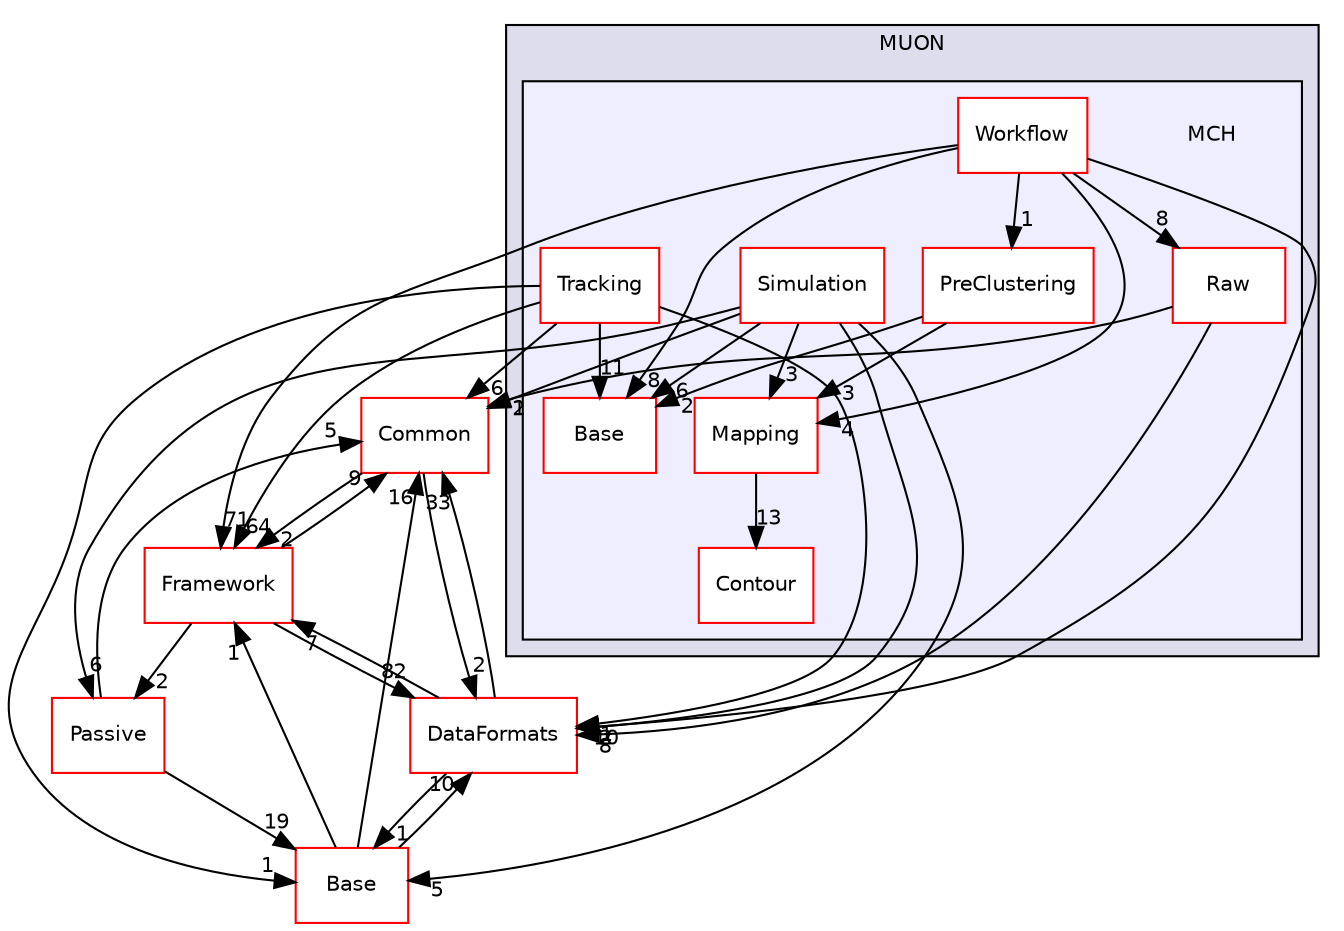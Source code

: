 digraph "/home/travis/build/AliceO2Group/AliceO2/Detectors/MUON/MCH" {
  bgcolor=transparent;
  compound=true
  node [ fontsize="10", fontname="Helvetica"];
  edge [ labelfontsize="10", labelfontname="Helvetica"];
  subgraph clusterdir_1cc233fd3b1202b9dad36810b41b97af {
    graph [ bgcolor="#ddddee", pencolor="black", label="MUON" fontname="Helvetica", fontsize="10", URL="dir_1cc233fd3b1202b9dad36810b41b97af.html"]
  subgraph clusterdir_061f7088060f41729027f6c2fce0273e {
    graph [ bgcolor="#eeeeff", pencolor="black", label="" URL="dir_061f7088060f41729027f6c2fce0273e.html"];
    dir_061f7088060f41729027f6c2fce0273e [shape=plaintext label="MCH"];
    dir_1155c84989a046e7de4bf0156dc4b34c [shape=box label="Base" color="red" fillcolor="white" style="filled" URL="dir_1155c84989a046e7de4bf0156dc4b34c.html"];
    dir_f53aaea7b1f4a3d2e21e52645ea2576d [shape=box label="Contour" color="red" fillcolor="white" style="filled" URL="dir_f53aaea7b1f4a3d2e21e52645ea2576d.html"];
    dir_b098e3604916eca5f90f2bb1c75b7880 [shape=box label="Mapping" color="red" fillcolor="white" style="filled" URL="dir_b098e3604916eca5f90f2bb1c75b7880.html"];
    dir_6229e1f1a243f5ed3f0013dfa4f13deb [shape=box label="PreClustering" color="red" fillcolor="white" style="filled" URL="dir_6229e1f1a243f5ed3f0013dfa4f13deb.html"];
    dir_f8de85f281636d081fd2e7e06b0134d2 [shape=box label="Raw" color="red" fillcolor="white" style="filled" URL="dir_f8de85f281636d081fd2e7e06b0134d2.html"];
    dir_e4cb5181a3c884468a78a261ced84e7b [shape=box label="Simulation" color="red" fillcolor="white" style="filled" URL="dir_e4cb5181a3c884468a78a261ced84e7b.html"];
    dir_09445408fa345a18838fb91740d089d0 [shape=box label="Tracking" color="red" fillcolor="white" style="filled" URL="dir_09445408fa345a18838fb91740d089d0.html"];
    dir_04ece05d7c7fe751e39bd0511b9068fc [shape=box label="Workflow" color="red" fillcolor="white" style="filled" URL="dir_04ece05d7c7fe751e39bd0511b9068fc.html"];
  }
  }
  dir_4ab6b4cc6a7edbff49100e9123df213f [shape=box label="Common" color="red" URL="dir_4ab6b4cc6a7edbff49100e9123df213f.html"];
  dir_37c90836491b695b472bf98d1be8336b [shape=box label="Base" color="red" URL="dir_37c90836491b695b472bf98d1be8336b.html"];
  dir_f01815b857f9009bea48e2cb39492245 [shape=box label="Passive" color="red" URL="dir_f01815b857f9009bea48e2cb39492245.html"];
  dir_bcbb2cf9a3d3d83e5515c82071a07177 [shape=box label="Framework" color="red" URL="dir_bcbb2cf9a3d3d83e5515c82071a07177.html"];
  dir_2171f7ec022c5423887b07c69b2f5b48 [shape=box label="DataFormats" color="red" URL="dir_2171f7ec022c5423887b07c69b2f5b48.html"];
  dir_6229e1f1a243f5ed3f0013dfa4f13deb->dir_1155c84989a046e7de4bf0156dc4b34c [headlabel="2", labeldistance=1.5 headhref="dir_000515_000129.html"];
  dir_6229e1f1a243f5ed3f0013dfa4f13deb->dir_b098e3604916eca5f90f2bb1c75b7880 [headlabel="3", labeldistance=1.5 headhref="dir_000515_000494.html"];
  dir_4ab6b4cc6a7edbff49100e9123df213f->dir_bcbb2cf9a3d3d83e5515c82071a07177 [headlabel="2", labeldistance=1.5 headhref="dir_000027_000013.html"];
  dir_4ab6b4cc6a7edbff49100e9123df213f->dir_2171f7ec022c5423887b07c69b2f5b48 [headlabel="2", labeldistance=1.5 headhref="dir_000027_000076.html"];
  dir_37c90836491b695b472bf98d1be8336b->dir_4ab6b4cc6a7edbff49100e9123df213f [headlabel="16", labeldistance=1.5 headhref="dir_000276_000027.html"];
  dir_37c90836491b695b472bf98d1be8336b->dir_bcbb2cf9a3d3d83e5515c82071a07177 [headlabel="1", labeldistance=1.5 headhref="dir_000276_000013.html"];
  dir_37c90836491b695b472bf98d1be8336b->dir_2171f7ec022c5423887b07c69b2f5b48 [headlabel="10", labeldistance=1.5 headhref="dir_000276_000076.html"];
  dir_09445408fa345a18838fb91740d089d0->dir_4ab6b4cc6a7edbff49100e9123df213f [headlabel="6", labeldistance=1.5 headhref="dir_000116_000027.html"];
  dir_09445408fa345a18838fb91740d089d0->dir_1155c84989a046e7de4bf0156dc4b34c [headlabel="11", labeldistance=1.5 headhref="dir_000116_000129.html"];
  dir_09445408fa345a18838fb91740d089d0->dir_37c90836491b695b472bf98d1be8336b [headlabel="1", labeldistance=1.5 headhref="dir_000116_000276.html"];
  dir_09445408fa345a18838fb91740d089d0->dir_bcbb2cf9a3d3d83e5515c82071a07177 [headlabel="64", labeldistance=1.5 headhref="dir_000116_000013.html"];
  dir_09445408fa345a18838fb91740d089d0->dir_2171f7ec022c5423887b07c69b2f5b48 [headlabel="1", labeldistance=1.5 headhref="dir_000116_000076.html"];
  dir_e4cb5181a3c884468a78a261ced84e7b->dir_4ab6b4cc6a7edbff49100e9123df213f [headlabel="2", labeldistance=1.5 headhref="dir_000205_000027.html"];
  dir_e4cb5181a3c884468a78a261ced84e7b->dir_1155c84989a046e7de4bf0156dc4b34c [headlabel="6", labeldistance=1.5 headhref="dir_000205_000129.html"];
  dir_e4cb5181a3c884468a78a261ced84e7b->dir_37c90836491b695b472bf98d1be8336b [headlabel="5", labeldistance=1.5 headhref="dir_000205_000276.html"];
  dir_e4cb5181a3c884468a78a261ced84e7b->dir_f01815b857f9009bea48e2cb39492245 [headlabel="6", labeldistance=1.5 headhref="dir_000205_000559.html"];
  dir_e4cb5181a3c884468a78a261ced84e7b->dir_2171f7ec022c5423887b07c69b2f5b48 [headlabel="10", labeldistance=1.5 headhref="dir_000205_000076.html"];
  dir_e4cb5181a3c884468a78a261ced84e7b->dir_b098e3604916eca5f90f2bb1c75b7880 [headlabel="3", labeldistance=1.5 headhref="dir_000205_000494.html"];
  dir_f01815b857f9009bea48e2cb39492245->dir_4ab6b4cc6a7edbff49100e9123df213f [headlabel="5", labeldistance=1.5 headhref="dir_000559_000027.html"];
  dir_f01815b857f9009bea48e2cb39492245->dir_37c90836491b695b472bf98d1be8336b [headlabel="19", labeldistance=1.5 headhref="dir_000559_000276.html"];
  dir_04ece05d7c7fe751e39bd0511b9068fc->dir_6229e1f1a243f5ed3f0013dfa4f13deb [headlabel="1", labeldistance=1.5 headhref="dir_000537_000515.html"];
  dir_04ece05d7c7fe751e39bd0511b9068fc->dir_1155c84989a046e7de4bf0156dc4b34c [headlabel="8", labeldistance=1.5 headhref="dir_000537_000129.html"];
  dir_04ece05d7c7fe751e39bd0511b9068fc->dir_bcbb2cf9a3d3d83e5515c82071a07177 [headlabel="71", labeldistance=1.5 headhref="dir_000537_000013.html"];
  dir_04ece05d7c7fe751e39bd0511b9068fc->dir_f8de85f281636d081fd2e7e06b0134d2 [headlabel="8", labeldistance=1.5 headhref="dir_000537_000409.html"];
  dir_04ece05d7c7fe751e39bd0511b9068fc->dir_2171f7ec022c5423887b07c69b2f5b48 [headlabel="2", labeldistance=1.5 headhref="dir_000537_000076.html"];
  dir_04ece05d7c7fe751e39bd0511b9068fc->dir_b098e3604916eca5f90f2bb1c75b7880 [headlabel="4", labeldistance=1.5 headhref="dir_000537_000494.html"];
  dir_bcbb2cf9a3d3d83e5515c82071a07177->dir_4ab6b4cc6a7edbff49100e9123df213f [headlabel="9", labeldistance=1.5 headhref="dir_000013_000027.html"];
  dir_bcbb2cf9a3d3d83e5515c82071a07177->dir_f01815b857f9009bea48e2cb39492245 [headlabel="2", labeldistance=1.5 headhref="dir_000013_000559.html"];
  dir_bcbb2cf9a3d3d83e5515c82071a07177->dir_2171f7ec022c5423887b07c69b2f5b48 [headlabel="82", labeldistance=1.5 headhref="dir_000013_000076.html"];
  dir_f8de85f281636d081fd2e7e06b0134d2->dir_4ab6b4cc6a7edbff49100e9123df213f [headlabel="1", labeldistance=1.5 headhref="dir_000409_000027.html"];
  dir_f8de85f281636d081fd2e7e06b0134d2->dir_2171f7ec022c5423887b07c69b2f5b48 [headlabel="8", labeldistance=1.5 headhref="dir_000409_000076.html"];
  dir_2171f7ec022c5423887b07c69b2f5b48->dir_4ab6b4cc6a7edbff49100e9123df213f [headlabel="33", labeldistance=1.5 headhref="dir_000076_000027.html"];
  dir_2171f7ec022c5423887b07c69b2f5b48->dir_37c90836491b695b472bf98d1be8336b [headlabel="1", labeldistance=1.5 headhref="dir_000076_000276.html"];
  dir_2171f7ec022c5423887b07c69b2f5b48->dir_bcbb2cf9a3d3d83e5515c82071a07177 [headlabel="7", labeldistance=1.5 headhref="dir_000076_000013.html"];
  dir_b098e3604916eca5f90f2bb1c75b7880->dir_f53aaea7b1f4a3d2e21e52645ea2576d [headlabel="13", labeldistance=1.5 headhref="dir_000494_000264.html"];
}

